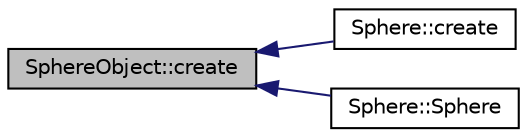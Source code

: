digraph "SphereObject::create"
{
  edge [fontname="Helvetica",fontsize="10",labelfontname="Helvetica",labelfontsize="10"];
  node [fontname="Helvetica",fontsize="10",shape=record];
  rankdir="LR";
  Node1 [label="SphereObject::create",height=0.2,width=0.4,color="black", fillcolor="grey75", style="filled" fontcolor="black"];
  Node1 -> Node2 [dir="back",color="midnightblue",fontsize="10",style="solid",fontname="Helvetica"];
  Node2 [label="Sphere::create",height=0.2,width=0.4,color="black", fillcolor="white", style="filled",URL="$classSphere.html#a8fd39680062bb6291bfe1efc8a0313ae",tooltip="Creates a Sphere Component."];
  Node1 -> Node3 [dir="back",color="midnightblue",fontsize="10",style="solid",fontname="Helvetica"];
  Node3 [label="Sphere::Sphere",height=0.2,width=0.4,color="black", fillcolor="white", style="filled",URL="$classSphere.html#a890a63ff583cb88e7ec4e840b4ef5eb9",tooltip="Default constructor."];
}
